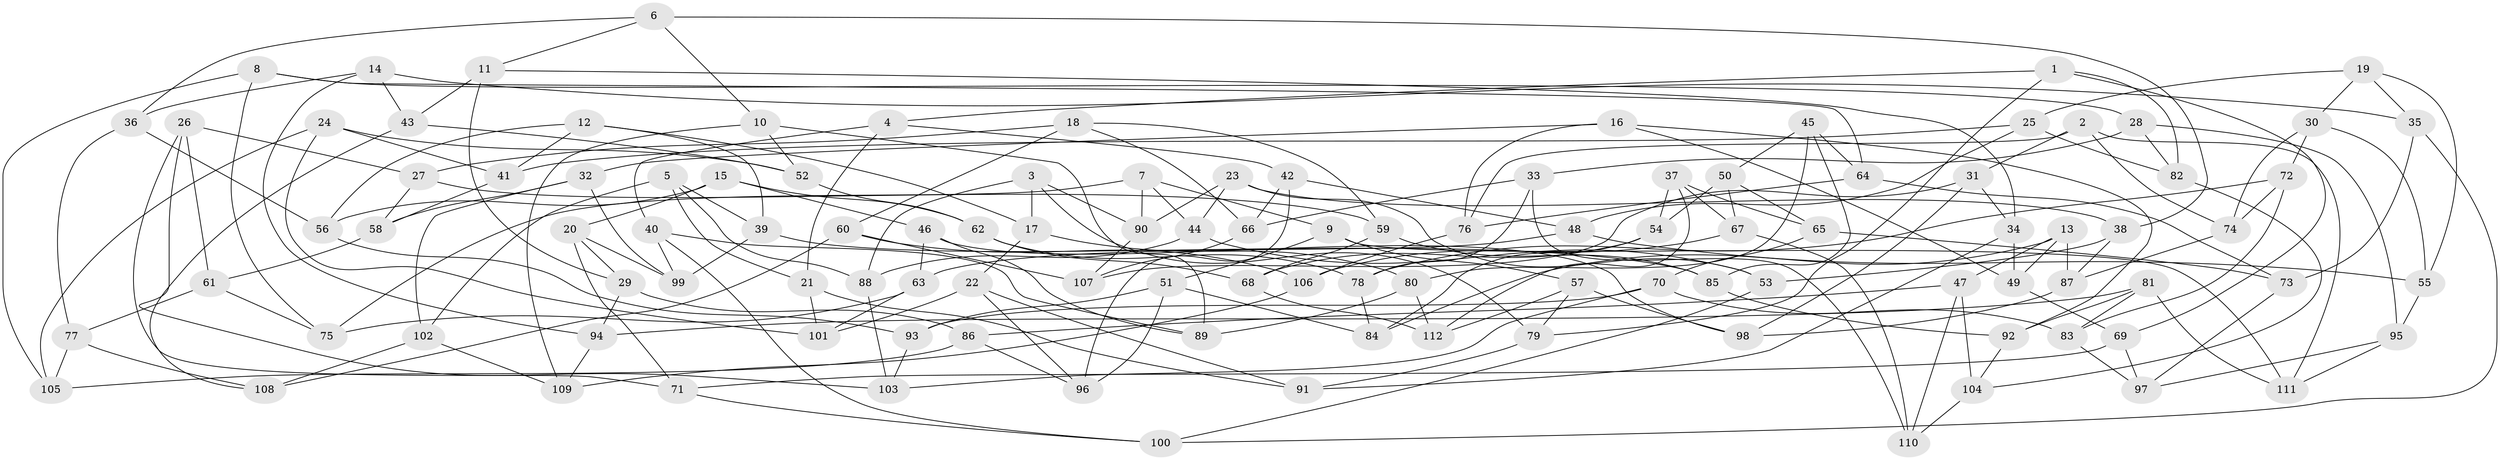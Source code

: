 // coarse degree distribution, {4: 0.029411764705882353, 7: 0.2647058823529412, 3: 0.029411764705882353, 8: 0.2647058823529412, 5: 0.14705882352941177, 6: 0.14705882352941177, 9: 0.08823529411764706, 10: 0.029411764705882353}
// Generated by graph-tools (version 1.1) at 2025/38/03/04/25 23:38:10]
// undirected, 112 vertices, 224 edges
graph export_dot {
  node [color=gray90,style=filled];
  1;
  2;
  3;
  4;
  5;
  6;
  7;
  8;
  9;
  10;
  11;
  12;
  13;
  14;
  15;
  16;
  17;
  18;
  19;
  20;
  21;
  22;
  23;
  24;
  25;
  26;
  27;
  28;
  29;
  30;
  31;
  32;
  33;
  34;
  35;
  36;
  37;
  38;
  39;
  40;
  41;
  42;
  43;
  44;
  45;
  46;
  47;
  48;
  49;
  50;
  51;
  52;
  53;
  54;
  55;
  56;
  57;
  58;
  59;
  60;
  61;
  62;
  63;
  64;
  65;
  66;
  67;
  68;
  69;
  70;
  71;
  72;
  73;
  74;
  75;
  76;
  77;
  78;
  79;
  80;
  81;
  82;
  83;
  84;
  85;
  86;
  87;
  88;
  89;
  90;
  91;
  92;
  93;
  94;
  95;
  96;
  97;
  98;
  99;
  100;
  101;
  102;
  103;
  104;
  105;
  106;
  107;
  108;
  109;
  110;
  111;
  112;
  1 -- 4;
  1 -- 82;
  1 -- 69;
  1 -- 79;
  2 -- 76;
  2 -- 74;
  2 -- 31;
  2 -- 111;
  3 -- 88;
  3 -- 17;
  3 -- 90;
  3 -- 79;
  4 -- 42;
  4 -- 40;
  4 -- 21;
  5 -- 88;
  5 -- 39;
  5 -- 21;
  5 -- 102;
  6 -- 36;
  6 -- 38;
  6 -- 10;
  6 -- 11;
  7 -- 9;
  7 -- 75;
  7 -- 44;
  7 -- 90;
  8 -- 105;
  8 -- 28;
  8 -- 75;
  8 -- 64;
  9 -- 51;
  9 -- 111;
  9 -- 57;
  10 -- 52;
  10 -- 109;
  10 -- 89;
  11 -- 43;
  11 -- 34;
  11 -- 29;
  12 -- 41;
  12 -- 39;
  12 -- 17;
  12 -- 56;
  13 -- 47;
  13 -- 49;
  13 -- 87;
  13 -- 84;
  14 -- 94;
  14 -- 36;
  14 -- 43;
  14 -- 35;
  15 -- 46;
  15 -- 62;
  15 -- 56;
  15 -- 20;
  16 -- 76;
  16 -- 32;
  16 -- 92;
  16 -- 49;
  17 -- 22;
  17 -- 80;
  18 -- 66;
  18 -- 60;
  18 -- 59;
  18 -- 27;
  19 -- 55;
  19 -- 35;
  19 -- 30;
  19 -- 25;
  20 -- 99;
  20 -- 71;
  20 -- 29;
  21 -- 91;
  21 -- 101;
  22 -- 91;
  22 -- 96;
  22 -- 101;
  23 -- 53;
  23 -- 90;
  23 -- 44;
  23 -- 38;
  24 -- 41;
  24 -- 101;
  24 -- 52;
  24 -- 105;
  25 -- 48;
  25 -- 41;
  25 -- 82;
  26 -- 71;
  26 -- 61;
  26 -- 27;
  26 -- 103;
  27 -- 59;
  27 -- 58;
  28 -- 95;
  28 -- 82;
  28 -- 33;
  29 -- 86;
  29 -- 94;
  30 -- 72;
  30 -- 74;
  30 -- 55;
  31 -- 107;
  31 -- 98;
  31 -- 34;
  32 -- 102;
  32 -- 99;
  32 -- 58;
  33 -- 66;
  33 -- 78;
  33 -- 110;
  34 -- 49;
  34 -- 91;
  35 -- 73;
  35 -- 100;
  36 -- 77;
  36 -- 56;
  37 -- 67;
  37 -- 65;
  37 -- 112;
  37 -- 54;
  38 -- 53;
  38 -- 87;
  39 -- 85;
  39 -- 99;
  40 -- 100;
  40 -- 89;
  40 -- 99;
  41 -- 58;
  42 -- 96;
  42 -- 66;
  42 -- 48;
  43 -- 52;
  43 -- 108;
  44 -- 53;
  44 -- 88;
  45 -- 85;
  45 -- 50;
  45 -- 80;
  45 -- 64;
  46 -- 63;
  46 -- 98;
  46 -- 89;
  47 -- 110;
  47 -- 86;
  47 -- 104;
  48 -- 63;
  48 -- 55;
  49 -- 69;
  50 -- 65;
  50 -- 54;
  50 -- 67;
  51 -- 84;
  51 -- 93;
  51 -- 96;
  52 -- 62;
  53 -- 100;
  54 -- 84;
  54 -- 68;
  55 -- 95;
  56 -- 93;
  57 -- 98;
  57 -- 79;
  57 -- 112;
  58 -- 61;
  59 -- 68;
  59 -- 85;
  60 -- 106;
  60 -- 107;
  60 -- 108;
  61 -- 75;
  61 -- 77;
  62 -- 68;
  62 -- 78;
  63 -- 101;
  63 -- 75;
  64 -- 76;
  64 -- 73;
  65 -- 73;
  65 -- 70;
  66 -- 107;
  67 -- 106;
  67 -- 110;
  68 -- 112;
  69 -- 97;
  69 -- 71;
  70 -- 93;
  70 -- 103;
  70 -- 83;
  71 -- 100;
  72 -- 78;
  72 -- 83;
  72 -- 74;
  73 -- 97;
  74 -- 87;
  76 -- 106;
  77 -- 105;
  77 -- 108;
  78 -- 84;
  79 -- 91;
  80 -- 89;
  80 -- 112;
  81 -- 92;
  81 -- 94;
  81 -- 83;
  81 -- 111;
  82 -- 104;
  83 -- 97;
  85 -- 92;
  86 -- 96;
  86 -- 105;
  87 -- 98;
  88 -- 103;
  90 -- 107;
  92 -- 104;
  93 -- 103;
  94 -- 109;
  95 -- 97;
  95 -- 111;
  102 -- 108;
  102 -- 109;
  104 -- 110;
  106 -- 109;
}
